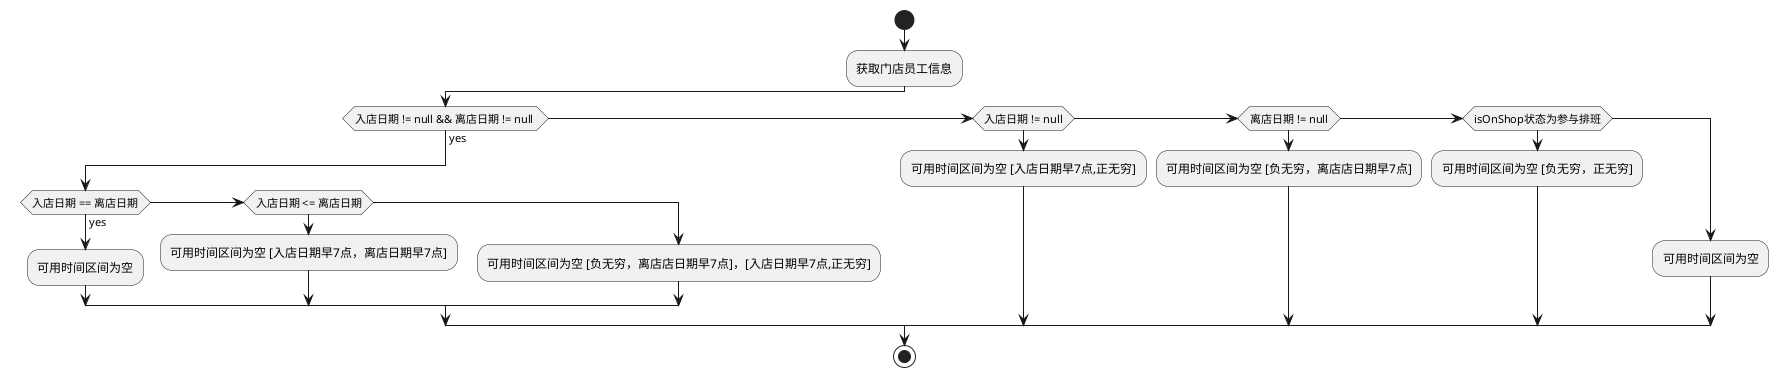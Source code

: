 @startuml

start

:获取门店员工信息;

if(入店日期 != null && 离店日期 != null )then(yes)
    if(入店日期 == 离店日期)then(yes)
        :可用时间区间为空;
    else if(入店日期 <= 离店日期)
        :可用时间区间为空 [入店日期早7点，离店日期早7点];
    else
        :可用时间区间为空 [负无穷，离店店日期早7点]，[入店日期早7点,正无穷];
    endif
else if(入店日期 != null)
    :可用时间区间为空 [入店日期早7点,正无穷];
else if(离店日期 != null)
    :可用时间区间为空 [负无穷，离店店日期早7点];
else if(isOnShop状态为参与排班)
    :可用时间区间为空 [负无穷，正无穷];
else
    :可用时间区间为空;
endif

stop

@enduml